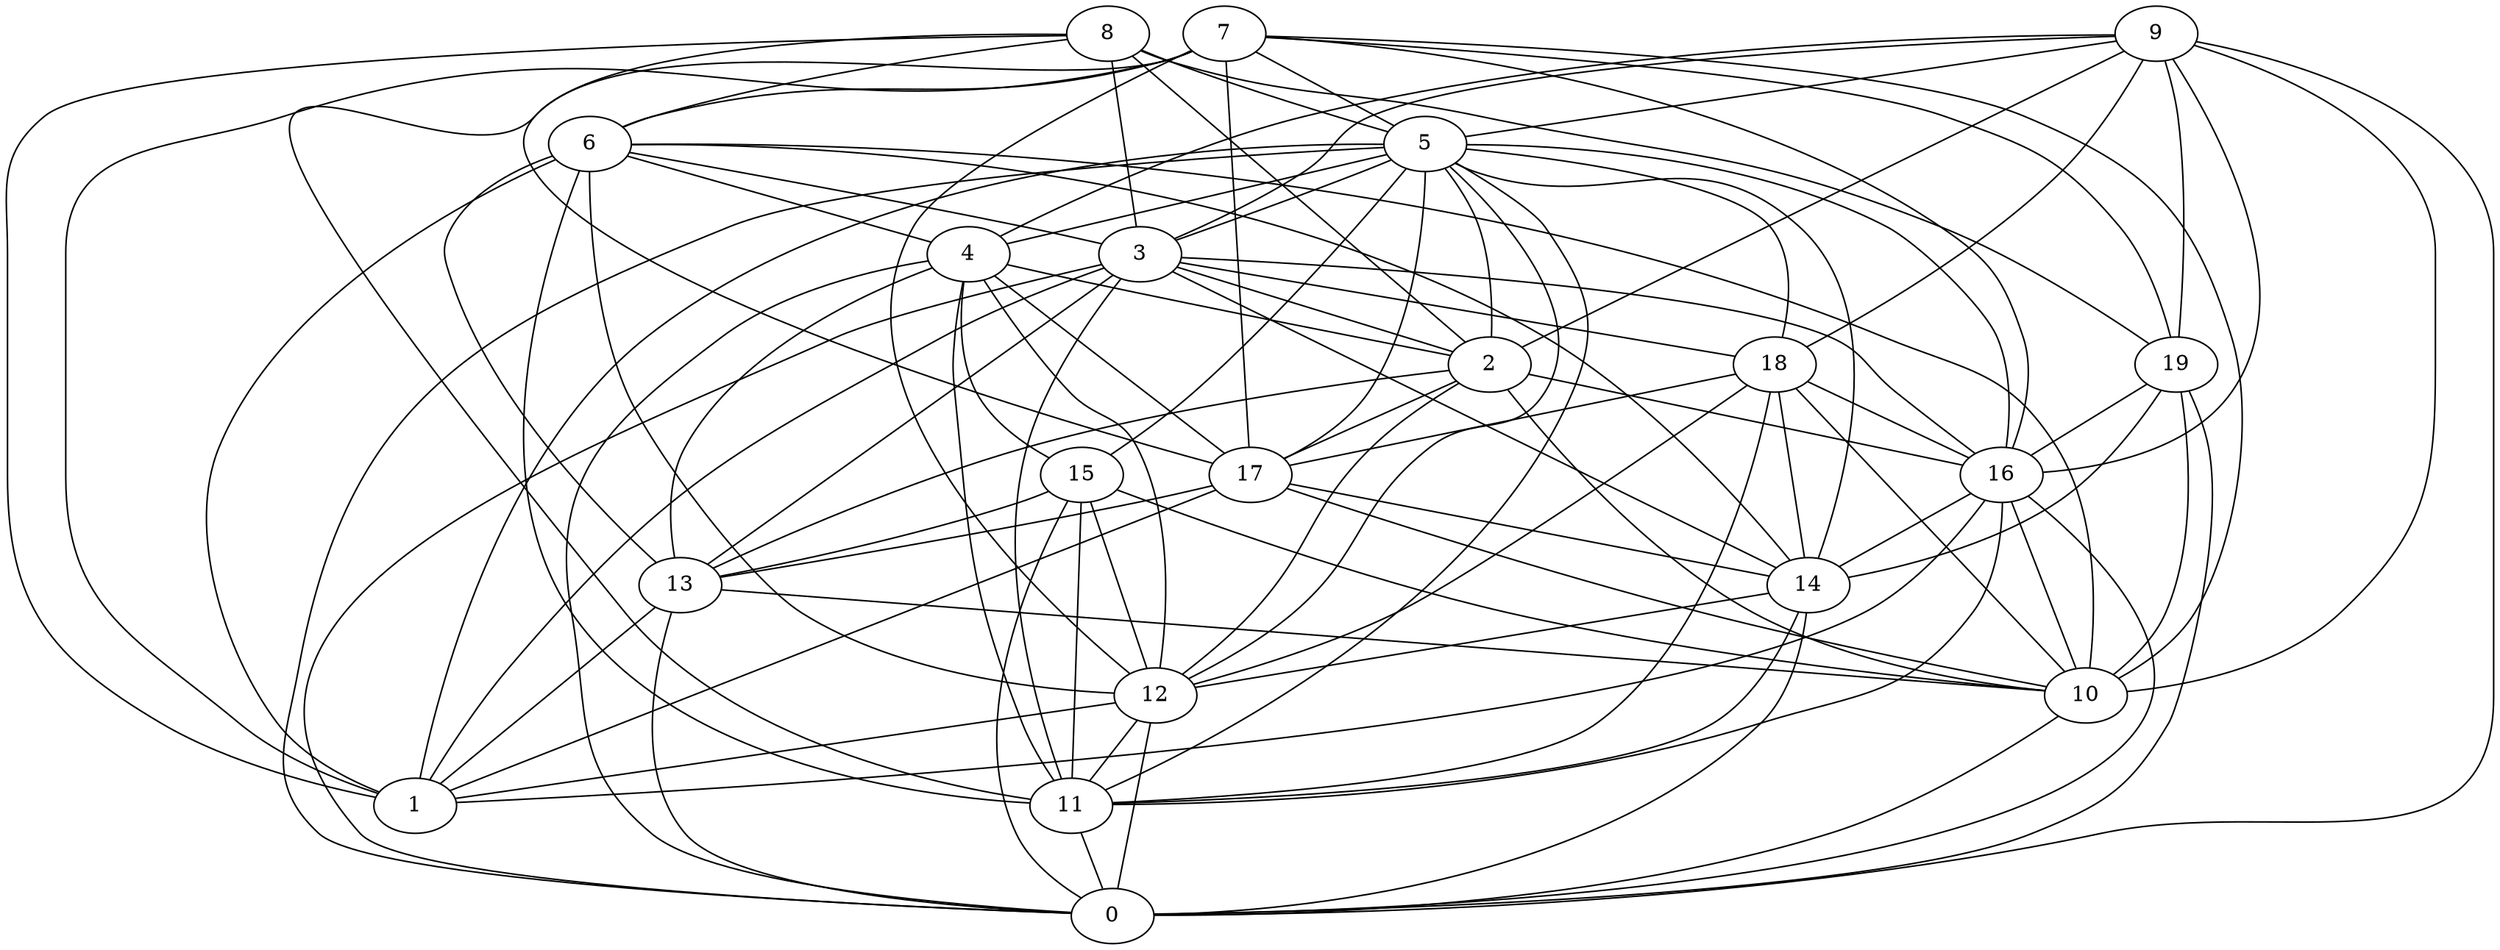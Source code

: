 digraph GG_graph {

subgraph G_graph {
edge [color = black]
"7" -> "10" [dir = none]
"7" -> "5" [dir = none]
"7" -> "11" [dir = none]
"7" -> "17" [dir = none]
"17" -> "1" [dir = none]
"17" -> "14" [dir = none]
"2" -> "12" [dir = none]
"2" -> "16" [dir = none]
"2" -> "10" [dir = none]
"2" -> "17" [dir = none]
"8" -> "2" [dir = none]
"8" -> "1" [dir = none]
"8" -> "3" [dir = none]
"12" -> "1" [dir = none]
"12" -> "11" [dir = none]
"14" -> "0" [dir = none]
"14" -> "12" [dir = none]
"14" -> "11" [dir = none]
"16" -> "0" [dir = none]
"3" -> "0" [dir = none]
"3" -> "2" [dir = none]
"3" -> "13" [dir = none]
"3" -> "11" [dir = none]
"3" -> "14" [dir = none]
"3" -> "16" [dir = none]
"5" -> "17" [dir = none]
"5" -> "11" [dir = none]
"5" -> "0" [dir = none]
"5" -> "15" [dir = none]
"5" -> "18" [dir = none]
"5" -> "4" [dir = none]
"18" -> "14" [dir = none]
"18" -> "10" [dir = none]
"18" -> "11" [dir = none]
"18" -> "17" [dir = none]
"9" -> "19" [dir = none]
"9" -> "2" [dir = none]
"9" -> "16" [dir = none]
"9" -> "10" [dir = none]
"9" -> "4" [dir = none]
"9" -> "5" [dir = none]
"9" -> "18" [dir = none]
"19" -> "16" [dir = none]
"19" -> "14" [dir = none]
"6" -> "4" [dir = none]
"6" -> "11" [dir = none]
"6" -> "10" [dir = none]
"6" -> "3" [dir = none]
"6" -> "1" [dir = none]
"13" -> "10" [dir = none]
"15" -> "13" [dir = none]
"15" -> "12" [dir = none]
"15" -> "11" [dir = none]
"15" -> "0" [dir = none]
"15" -> "10" [dir = none]
"4" -> "11" [dir = none]
"4" -> "17" [dir = none]
"9" -> "3" [dir = none]
"7" -> "19" [dir = none]
"19" -> "10" [dir = none]
"10" -> "0" [dir = none]
"4" -> "12" [dir = none]
"8" -> "6" [dir = none]
"9" -> "0" [dir = none]
"16" -> "10" [dir = none]
"2" -> "13" [dir = none]
"5" -> "2" [dir = none]
"16" -> "1" [dir = none]
"19" -> "0" [dir = none]
"5" -> "14" [dir = none]
"6" -> "14" [dir = none]
"7" -> "6" [dir = none]
"5" -> "3" [dir = none]
"8" -> "17" [dir = none]
"18" -> "16" [dir = none]
"5" -> "1" [dir = none]
"16" -> "11" [dir = none]
"17" -> "13" [dir = none]
"8" -> "19" [dir = none]
"7" -> "16" [dir = none]
"4" -> "2" [dir = none]
"16" -> "14" [dir = none]
"13" -> "0" [dir = none]
"17" -> "10" [dir = none]
"5" -> "16" [dir = none]
"11" -> "0" [dir = none]
"7" -> "12" [dir = none]
"6" -> "12" [dir = none]
"12" -> "0" [dir = none]
"6" -> "13" [dir = none]
"18" -> "12" [dir = none]
"7" -> "1" [dir = none]
"13" -> "1" [dir = none]
"5" -> "12" [dir = none]
"3" -> "1" [dir = none]
"3" -> "18" [dir = none]
"4" -> "15" [dir = none]
"4" -> "0" [dir = none]
"4" -> "13" [dir = none]
"8" -> "5" [dir = none]
}

}
